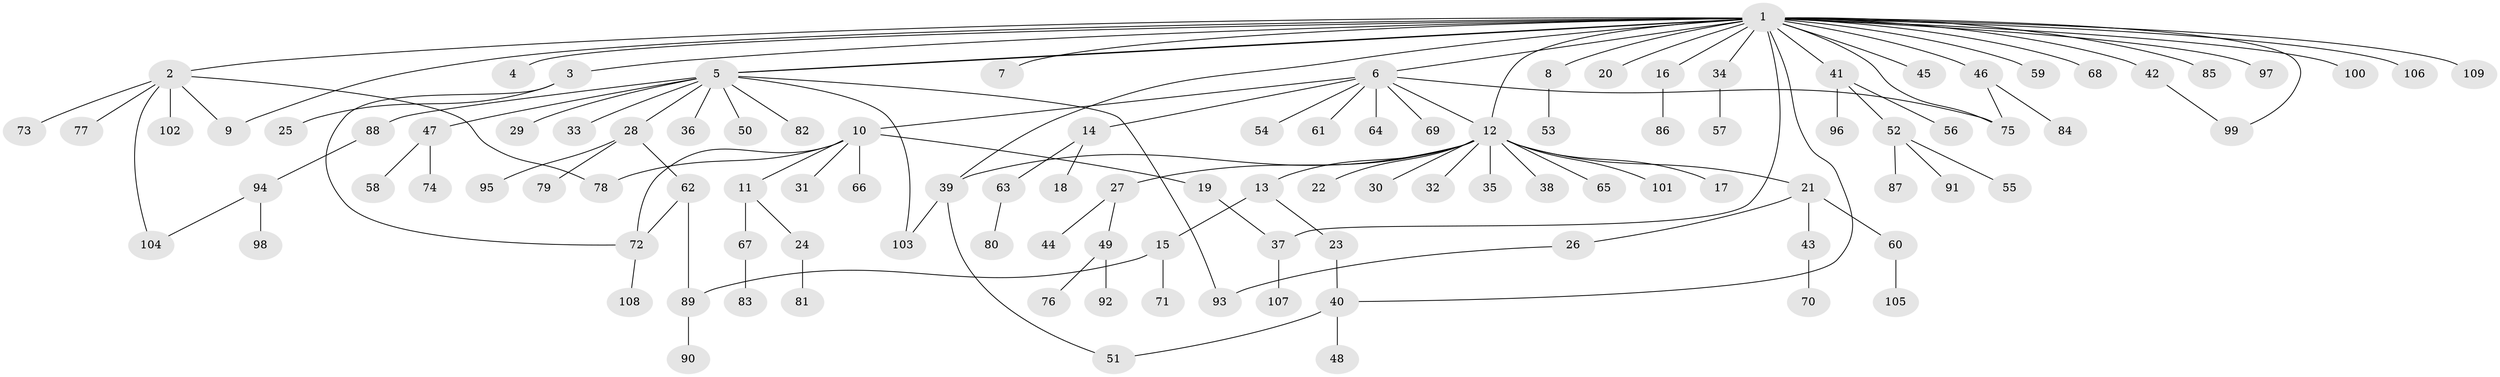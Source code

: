 // coarse degree distribution, {28: 0.015384615384615385, 7: 0.015384615384615385, 2: 0.23076923076923078, 1: 0.6153846153846154, 13: 0.03076923076923077, 9: 0.015384615384615385, 6: 0.015384615384615385, 3: 0.03076923076923077, 4: 0.03076923076923077}
// Generated by graph-tools (version 1.1) at 2025/18/03/04/25 18:18:17]
// undirected, 109 vertices, 125 edges
graph export_dot {
graph [start="1"]
  node [color=gray90,style=filled];
  1;
  2;
  3;
  4;
  5;
  6;
  7;
  8;
  9;
  10;
  11;
  12;
  13;
  14;
  15;
  16;
  17;
  18;
  19;
  20;
  21;
  22;
  23;
  24;
  25;
  26;
  27;
  28;
  29;
  30;
  31;
  32;
  33;
  34;
  35;
  36;
  37;
  38;
  39;
  40;
  41;
  42;
  43;
  44;
  45;
  46;
  47;
  48;
  49;
  50;
  51;
  52;
  53;
  54;
  55;
  56;
  57;
  58;
  59;
  60;
  61;
  62;
  63;
  64;
  65;
  66;
  67;
  68;
  69;
  70;
  71;
  72;
  73;
  74;
  75;
  76;
  77;
  78;
  79;
  80;
  81;
  82;
  83;
  84;
  85;
  86;
  87;
  88;
  89;
  90;
  91;
  92;
  93;
  94;
  95;
  96;
  97;
  98;
  99;
  100;
  101;
  102;
  103;
  104;
  105;
  106;
  107;
  108;
  109;
  1 -- 2;
  1 -- 3;
  1 -- 4;
  1 -- 5;
  1 -- 5;
  1 -- 6;
  1 -- 7;
  1 -- 8;
  1 -- 9;
  1 -- 12;
  1 -- 16;
  1 -- 20;
  1 -- 34;
  1 -- 37;
  1 -- 39;
  1 -- 40;
  1 -- 41;
  1 -- 42;
  1 -- 45;
  1 -- 46;
  1 -- 59;
  1 -- 68;
  1 -- 75;
  1 -- 85;
  1 -- 97;
  1 -- 99;
  1 -- 100;
  1 -- 106;
  1 -- 109;
  2 -- 9;
  2 -- 73;
  2 -- 77;
  2 -- 78;
  2 -- 102;
  2 -- 104;
  3 -- 25;
  3 -- 72;
  5 -- 28;
  5 -- 29;
  5 -- 33;
  5 -- 36;
  5 -- 47;
  5 -- 50;
  5 -- 82;
  5 -- 88;
  5 -- 93;
  5 -- 103;
  6 -- 10;
  6 -- 12;
  6 -- 14;
  6 -- 54;
  6 -- 61;
  6 -- 64;
  6 -- 69;
  6 -- 75;
  8 -- 53;
  10 -- 11;
  10 -- 19;
  10 -- 31;
  10 -- 66;
  10 -- 72;
  10 -- 78;
  11 -- 24;
  11 -- 67;
  12 -- 13;
  12 -- 17;
  12 -- 21;
  12 -- 22;
  12 -- 27;
  12 -- 30;
  12 -- 32;
  12 -- 35;
  12 -- 38;
  12 -- 39;
  12 -- 65;
  12 -- 101;
  13 -- 15;
  13 -- 23;
  14 -- 18;
  14 -- 63;
  15 -- 71;
  15 -- 89;
  16 -- 86;
  19 -- 37;
  21 -- 26;
  21 -- 43;
  21 -- 60;
  23 -- 40;
  24 -- 81;
  26 -- 93;
  27 -- 44;
  27 -- 49;
  28 -- 62;
  28 -- 79;
  28 -- 95;
  34 -- 57;
  37 -- 107;
  39 -- 51;
  39 -- 103;
  40 -- 48;
  40 -- 51;
  41 -- 52;
  41 -- 56;
  41 -- 96;
  42 -- 99;
  43 -- 70;
  46 -- 75;
  46 -- 84;
  47 -- 58;
  47 -- 74;
  49 -- 76;
  49 -- 92;
  52 -- 55;
  52 -- 87;
  52 -- 91;
  60 -- 105;
  62 -- 72;
  62 -- 89;
  63 -- 80;
  67 -- 83;
  72 -- 108;
  88 -- 94;
  89 -- 90;
  94 -- 98;
  94 -- 104;
}
